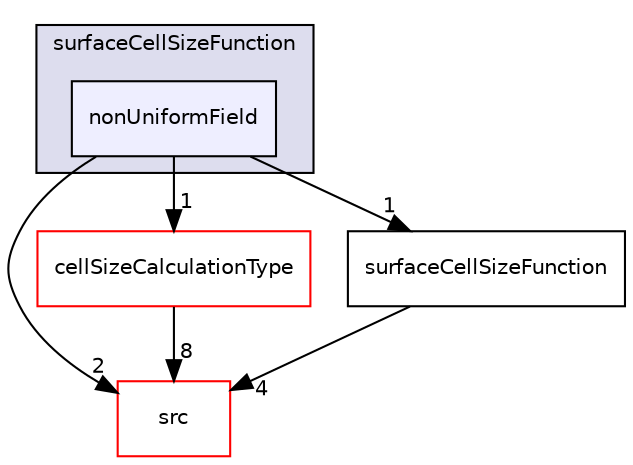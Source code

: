 digraph "applications/utilities/mesh/generation/foamyMesh/conformalVoronoiMesh/cellSizeControlSurfaces/surfaceCellSizeFunction/nonUniformField" {
  bgcolor=transparent;
  compound=true
  node [ fontsize="10", fontname="Helvetica"];
  edge [ labelfontsize="10", labelfontname="Helvetica"];
  subgraph clusterdir_bb203e61ccf055bfaaaa7acfdea88afb {
    graph [ bgcolor="#ddddee", pencolor="black", label="surfaceCellSizeFunction" fontname="Helvetica", fontsize="10", URL="dir_bb203e61ccf055bfaaaa7acfdea88afb.html"]
  dir_f4ae40c118061460b07fa9f800b92a7c [shape=box, label="nonUniformField", style="filled", fillcolor="#eeeeff", pencolor="black", URL="dir_f4ae40c118061460b07fa9f800b92a7c.html"];
  }
  dir_68267d1309a1af8e8297ef4c3efbcdba [shape=box label="src" color="red" URL="dir_68267d1309a1af8e8297ef4c3efbcdba.html"];
  dir_a697956e4d559fffbd58795d684dfd83 [shape=box label="cellSizeCalculationType" color="red" URL="dir_a697956e4d559fffbd58795d684dfd83.html"];
  dir_98b5cd448c6e2e4694c3a22575748874 [shape=box label="surfaceCellSizeFunction" URL="dir_98b5cd448c6e2e4694c3a22575748874.html"];
  dir_a697956e4d559fffbd58795d684dfd83->dir_68267d1309a1af8e8297ef4c3efbcdba [headlabel="8", labeldistance=1.5 headhref="dir_000531_000736.html"];
  dir_98b5cd448c6e2e4694c3a22575748874->dir_68267d1309a1af8e8297ef4c3efbcdba [headlabel="4", labeldistance=1.5 headhref="dir_000536_000736.html"];
  dir_f4ae40c118061460b07fa9f800b92a7c->dir_68267d1309a1af8e8297ef4c3efbcdba [headlabel="2", labeldistance=1.5 headhref="dir_000535_000736.html"];
  dir_f4ae40c118061460b07fa9f800b92a7c->dir_a697956e4d559fffbd58795d684dfd83 [headlabel="1", labeldistance=1.5 headhref="dir_000535_000531.html"];
  dir_f4ae40c118061460b07fa9f800b92a7c->dir_98b5cd448c6e2e4694c3a22575748874 [headlabel="1", labeldistance=1.5 headhref="dir_000535_000536.html"];
}
